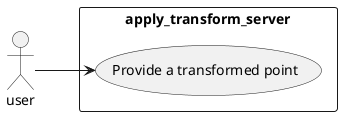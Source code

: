 @startuml
left to right direction
actor user
rectangle apply_transform_server {
  usecase "Provide a transformed point" as UC1
}
user --> UC1
@enduml
